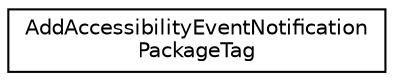 digraph "类继承关系图"
{
 // LATEX_PDF_SIZE
  edge [fontname="Helvetica",fontsize="10",labelfontname="Helvetica",labelfontsize="10"];
  node [fontname="Helvetica",fontsize="10",shape=record];
  rankdir="LR";
  Node0 [label="AddAccessibilityEventNotification\lPackageTag",height=0.2,width=0.4,color="black", fillcolor="white", style="filled",URL="$struct_add_accessibility_event_notification_package_tag.html",tooltip=" "];
}
